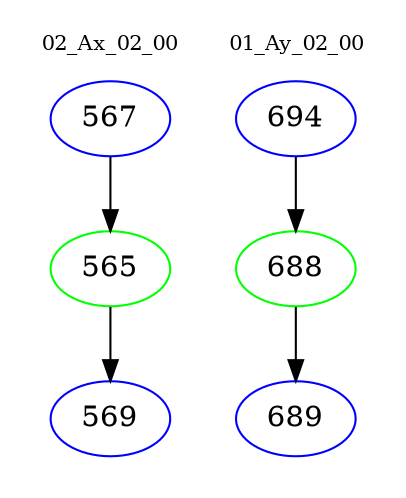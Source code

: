 digraph{
subgraph cluster_0 {
color = white
label = "02_Ax_02_00";
fontsize=10;
T0_567 [label="567", color="blue"]
T0_567 -> T0_565 [color="black"]
T0_565 [label="565", color="green"]
T0_565 -> T0_569 [color="black"]
T0_569 [label="569", color="blue"]
}
subgraph cluster_1 {
color = white
label = "01_Ay_02_00";
fontsize=10;
T1_694 [label="694", color="blue"]
T1_694 -> T1_688 [color="black"]
T1_688 [label="688", color="green"]
T1_688 -> T1_689 [color="black"]
T1_689 [label="689", color="blue"]
}
}
